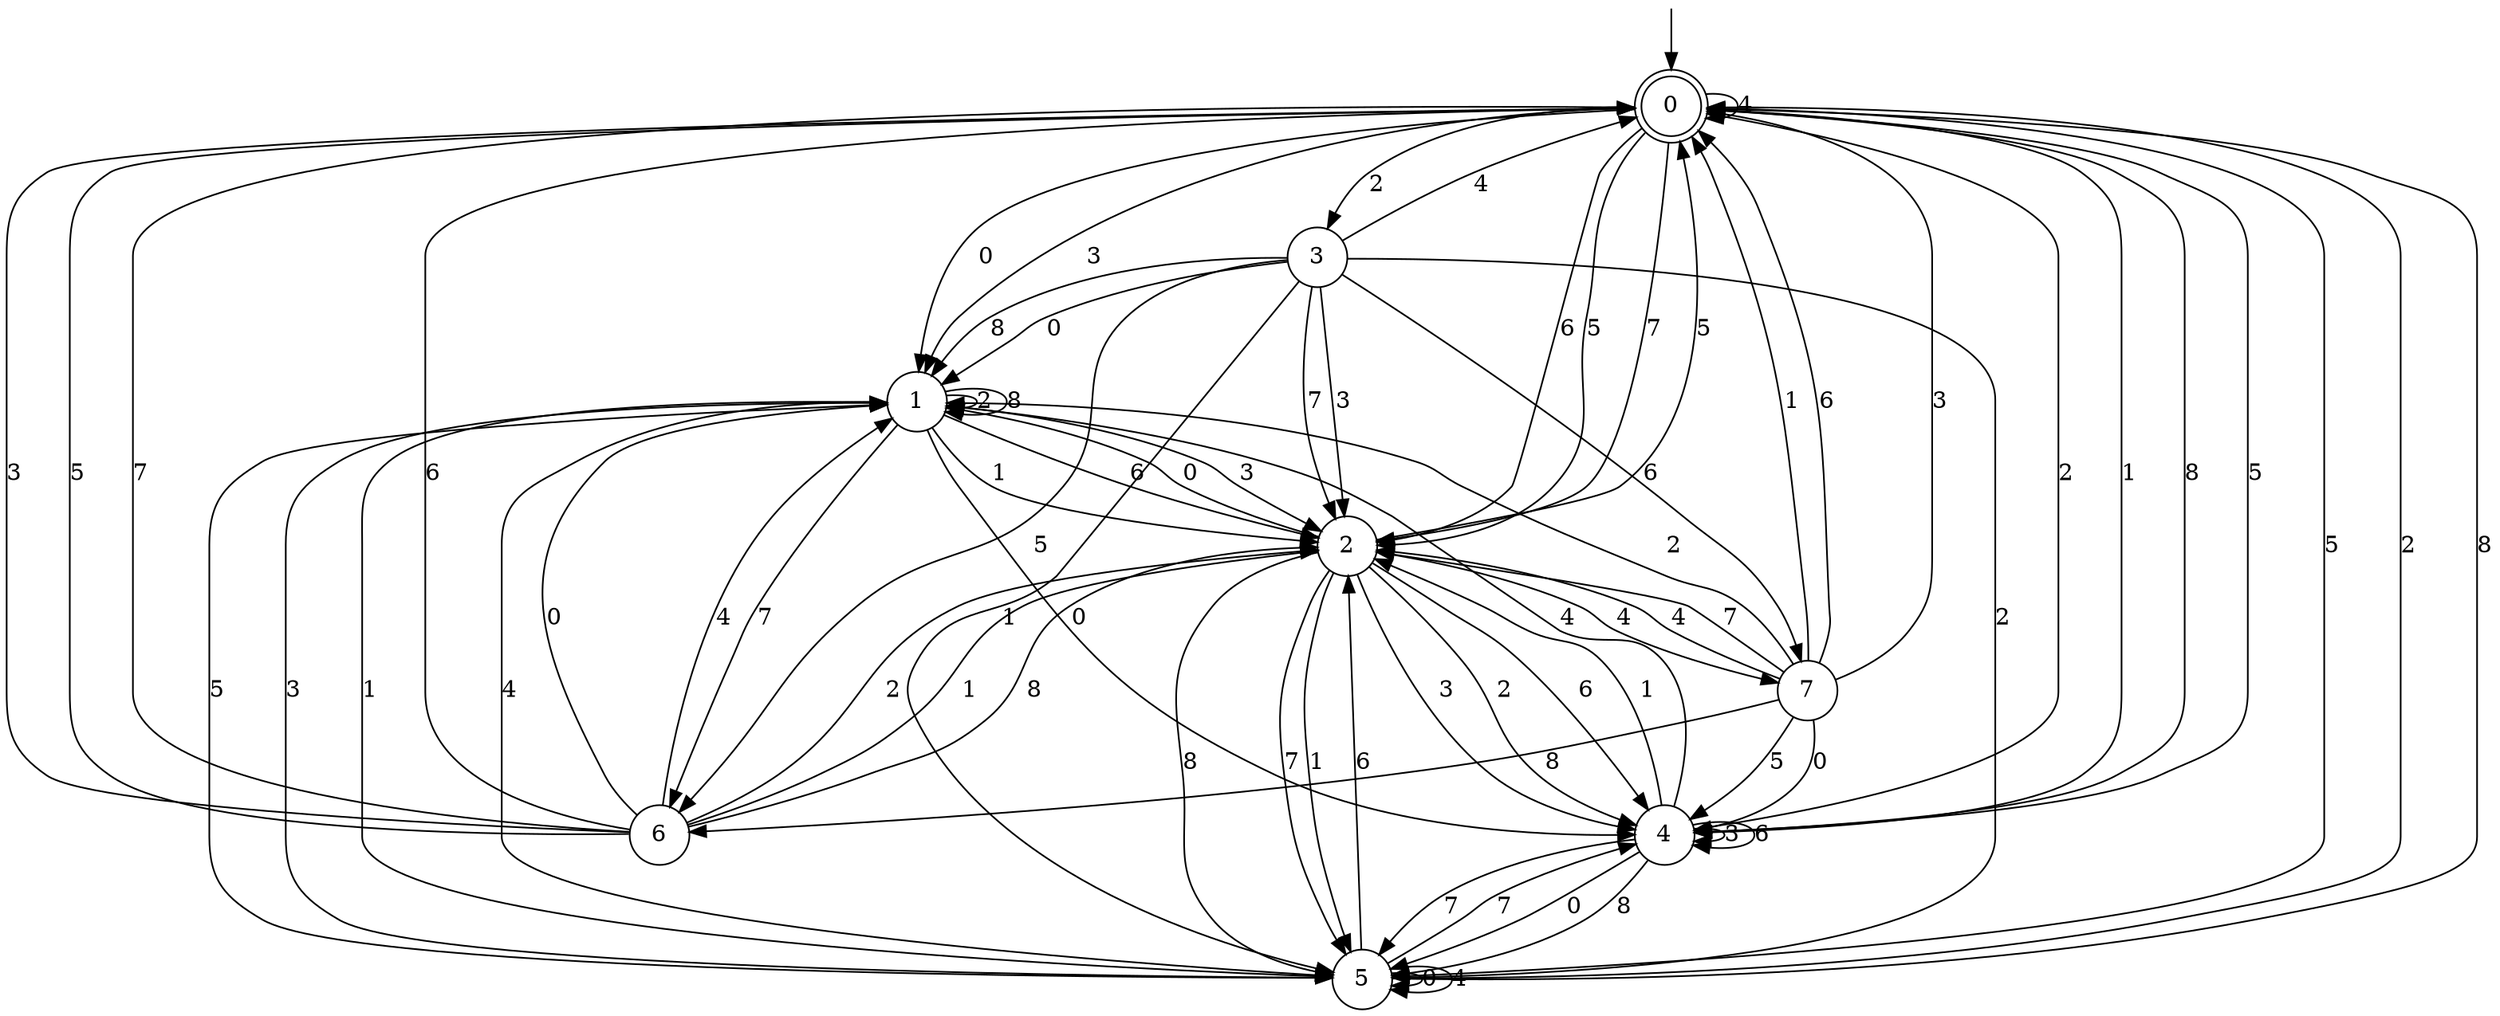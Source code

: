 digraph g {

	s0 [shape="doublecircle" label="0"];
	s1 [shape="circle" label="1"];
	s2 [shape="circle" label="2"];
	s3 [shape="circle" label="3"];
	s4 [shape="circle" label="4"];
	s5 [shape="circle" label="5"];
	s6 [shape="circle" label="6"];
	s7 [shape="circle" label="7"];
	s0 -> s1 [label="3"];
	s0 -> s1 [label="0"];
	s0 -> s2 [label="5"];
	s0 -> s3 [label="2"];
	s0 -> s4 [label="1"];
	s0 -> s4 [label="8"];
	s0 -> s0 [label="4"];
	s0 -> s2 [label="7"];
	s0 -> s2 [label="6"];
	s1 -> s2 [label="3"];
	s1 -> s4 [label="0"];
	s1 -> s5 [label="5"];
	s1 -> s1 [label="2"];
	s1 -> s2 [label="1"];
	s1 -> s1 [label="8"];
	s1 -> s5 [label="4"];
	s1 -> s6 [label="7"];
	s1 -> s2 [label="6"];
	s2 -> s4 [label="3"];
	s2 -> s1 [label="0"];
	s2 -> s0 [label="5"];
	s2 -> s4 [label="2"];
	s2 -> s5 [label="1"];
	s2 -> s5 [label="8"];
	s2 -> s7 [label="4"];
	s2 -> s5 [label="7"];
	s2 -> s4 [label="6"];
	s3 -> s2 [label="3"];
	s3 -> s1 [label="0"];
	s3 -> s6 [label="5"];
	s3 -> s5 [label="2"];
	s3 -> s5 [label="1"];
	s3 -> s1 [label="8"];
	s3 -> s0 [label="4"];
	s3 -> s2 [label="7"];
	s3 -> s7 [label="6"];
	s4 -> s4 [label="3"];
	s4 -> s5 [label="0"];
	s4 -> s0 [label="5"];
	s4 -> s0 [label="2"];
	s4 -> s2 [label="1"];
	s4 -> s5 [label="8"];
	s4 -> s1 [label="4"];
	s4 -> s5 [label="7"];
	s4 -> s4 [label="6"];
	s5 -> s1 [label="3"];
	s5 -> s5 [label="0"];
	s5 -> s0 [label="5"];
	s5 -> s0 [label="2"];
	s5 -> s1 [label="1"];
	s5 -> s0 [label="8"];
	s5 -> s5 [label="4"];
	s5 -> s4 [label="7"];
	s5 -> s2 [label="6"];
	s6 -> s0 [label="3"];
	s6 -> s1 [label="0"];
	s6 -> s0 [label="5"];
	s6 -> s2 [label="2"];
	s6 -> s2 [label="1"];
	s6 -> s2 [label="8"];
	s6 -> s1 [label="4"];
	s6 -> s0 [label="7"];
	s6 -> s0 [label="6"];
	s7 -> s0 [label="3"];
	s7 -> s4 [label="0"];
	s7 -> s4 [label="5"];
	s7 -> s1 [label="2"];
	s7 -> s0 [label="1"];
	s7 -> s6 [label="8"];
	s7 -> s2 [label="4"];
	s7 -> s2 [label="7"];
	s7 -> s0 [label="6"];

__start0 [label="" shape="none" width="0" height="0"];
__start0 -> s0;

}
